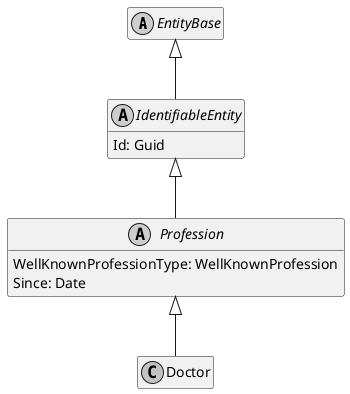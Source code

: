 ﻿@startuml
skinparam monochrome true
hide empty members

abstract class EntityBase {
}

EntityBase <|-- IdentifiableEntity

abstract class IdentifiableEntity {
    Id: Guid
}

IdentifiableEntity <|-- Profession

abstract class Profession {
    WellKnownProfessionType: WellKnownProfession
    Since: Date
}

Profession <|-- Doctor

class Doctor {
}

@enduml
